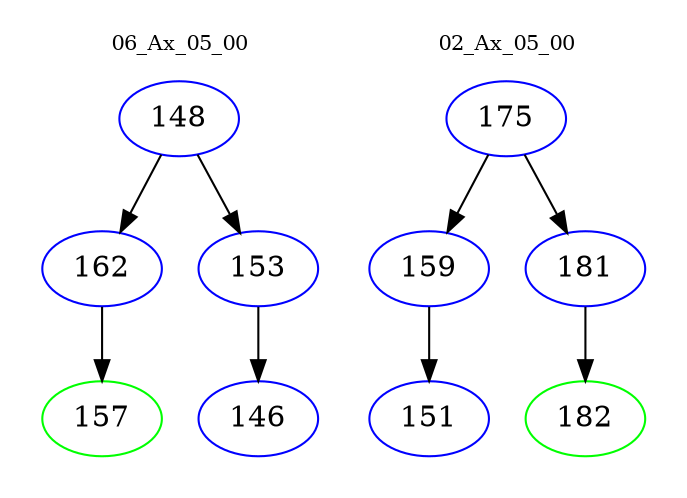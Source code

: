 digraph{
subgraph cluster_0 {
color = white
label = "06_Ax_05_00";
fontsize=10;
T0_148 [label="148", color="blue"]
T0_148 -> T0_162 [color="black"]
T0_162 [label="162", color="blue"]
T0_162 -> T0_157 [color="black"]
T0_157 [label="157", color="green"]
T0_148 -> T0_153 [color="black"]
T0_153 [label="153", color="blue"]
T0_153 -> T0_146 [color="black"]
T0_146 [label="146", color="blue"]
}
subgraph cluster_1 {
color = white
label = "02_Ax_05_00";
fontsize=10;
T1_175 [label="175", color="blue"]
T1_175 -> T1_159 [color="black"]
T1_159 [label="159", color="blue"]
T1_159 -> T1_151 [color="black"]
T1_151 [label="151", color="blue"]
T1_175 -> T1_181 [color="black"]
T1_181 [label="181", color="blue"]
T1_181 -> T1_182 [color="black"]
T1_182 [label="182", color="green"]
}
}
